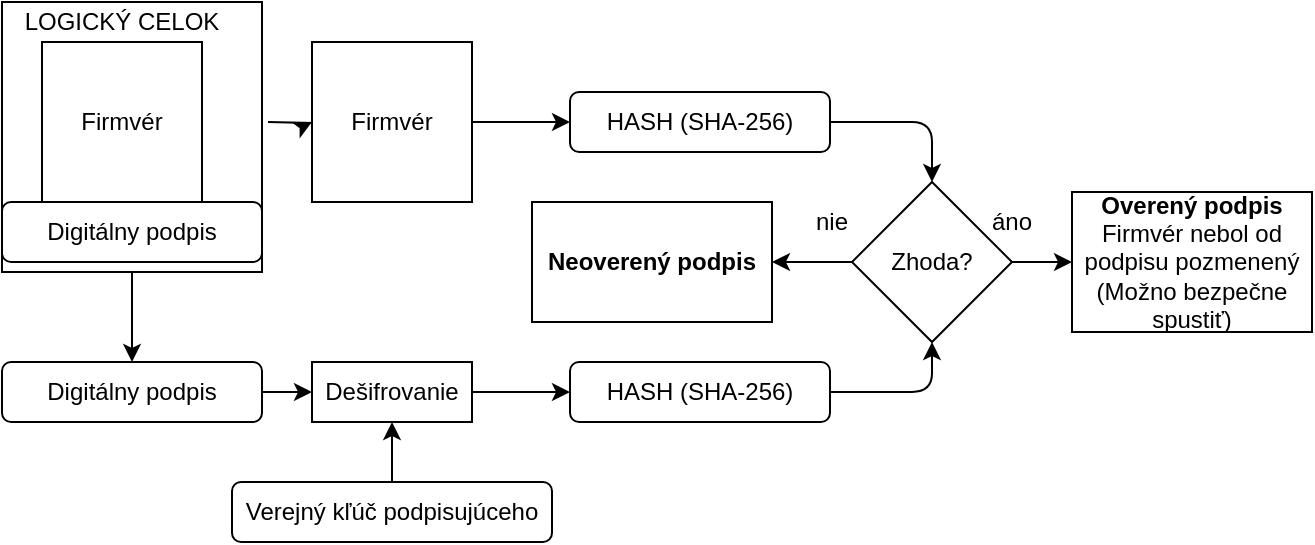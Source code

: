 <mxfile version="14.5.3" type="device"><diagram id="yccmygdlFiEqpJzx5ehj" name="Page-1"><mxGraphModel dx="1102" dy="582" grid="1" gridSize="10" guides="1" tooltips="1" connect="1" arrows="1" fold="1" page="1" pageScale="1" pageWidth="827" pageHeight="1169" math="0" shadow="0"><root><mxCell id="0"/><mxCell id="1" parent="0"/><mxCell id="d63teZUK0hsAOSsfsA5Y-1" value="Digitálny podpis" style="rounded=1;whiteSpace=wrap;html=1;" parent="1" vertex="1"><mxGeometry x="65" y="460" width="130" height="30" as="geometry"/></mxCell><mxCell id="d63teZUK0hsAOSsfsA5Y-2" value="Firmvér" style="whiteSpace=wrap;html=1;aspect=fixed;" parent="1" vertex="1"><mxGeometry x="85" y="380" width="80" height="80" as="geometry"/></mxCell><mxCell id="d63teZUK0hsAOSsfsA5Y-8" value="" style="edgeStyle=orthogonalEdgeStyle;rounded=0;orthogonalLoop=1;jettySize=auto;html=1;" parent="1" source="d63teZUK0hsAOSsfsA5Y-3" target="d63teZUK0hsAOSsfsA5Y-5" edge="1"><mxGeometry relative="1" as="geometry"/></mxCell><mxCell id="d63teZUK0hsAOSsfsA5Y-9" value="" style="edgeStyle=orthogonalEdgeStyle;rounded=0;orthogonalLoop=1;jettySize=auto;html=1;" parent="1" target="d63teZUK0hsAOSsfsA5Y-6" edge="1"><mxGeometry relative="1" as="geometry"><mxPoint x="198" y="420" as="sourcePoint"/></mxGeometry></mxCell><mxCell id="d63teZUK0hsAOSsfsA5Y-3" value="" style="rounded=0;whiteSpace=wrap;html=1;fillColor=none;" parent="1" vertex="1"><mxGeometry x="65" y="360" width="130" height="135" as="geometry"/></mxCell><mxCell id="d63teZUK0hsAOSsfsA5Y-4" value="LOGICKÝ CELOK" style="text;html=1;strokeColor=none;fillColor=none;align=center;verticalAlign=middle;whiteSpace=wrap;rounded=0;" parent="1" vertex="1"><mxGeometry x="75" y="360" width="100" height="20" as="geometry"/></mxCell><mxCell id="d63teZUK0hsAOSsfsA5Y-5" value="Digitálny podpis" style="rounded=1;whiteSpace=wrap;html=1;" parent="1" vertex="1"><mxGeometry x="65" y="540" width="130" height="30" as="geometry"/></mxCell><mxCell id="d63teZUK0hsAOSsfsA5Y-11" value="" style="edgeStyle=orthogonalEdgeStyle;rounded=0;orthogonalLoop=1;jettySize=auto;html=1;" parent="1" source="d63teZUK0hsAOSsfsA5Y-6" target="d63teZUK0hsAOSsfsA5Y-10" edge="1"><mxGeometry relative="1" as="geometry"/></mxCell><mxCell id="d63teZUK0hsAOSsfsA5Y-6" value="Firmvér" style="whiteSpace=wrap;html=1;aspect=fixed;" parent="1" vertex="1"><mxGeometry x="220" y="380" width="80" height="80" as="geometry"/></mxCell><mxCell id="d63teZUK0hsAOSsfsA5Y-10" value="HASH (SHA-256)" style="rounded=1;whiteSpace=wrap;html=1;" parent="1" vertex="1"><mxGeometry x="349" y="405" width="130" height="30" as="geometry"/></mxCell><mxCell id="d63teZUK0hsAOSsfsA5Y-13" value="" style="edgeStyle=orthogonalEdgeStyle;rounded=0;orthogonalLoop=1;jettySize=auto;html=1;" parent="1" source="d63teZUK0hsAOSsfsA5Y-14" target="d63teZUK0hsAOSsfsA5Y-16" edge="1"><mxGeometry relative="1" as="geometry"/></mxCell><mxCell id="d63teZUK0hsAOSsfsA5Y-14" value="Verejný kľúč podpisujúceho" style="rounded=1;whiteSpace=wrap;html=1;" parent="1" vertex="1"><mxGeometry x="180" y="600" width="160" height="30" as="geometry"/></mxCell><mxCell id="d63teZUK0hsAOSsfsA5Y-19" value="" style="edgeStyle=orthogonalEdgeStyle;rounded=0;orthogonalLoop=1;jettySize=auto;html=1;" parent="1" source="d63teZUK0hsAOSsfsA5Y-16" target="d63teZUK0hsAOSsfsA5Y-18" edge="1"><mxGeometry relative="1" as="geometry"/></mxCell><mxCell id="d63teZUK0hsAOSsfsA5Y-16" value="Dešifrovanie" style="rounded=0;whiteSpace=wrap;html=1;" parent="1" vertex="1"><mxGeometry x="220" y="540" width="80" height="30" as="geometry"/></mxCell><mxCell id="d63teZUK0hsAOSsfsA5Y-17" value="" style="endArrow=classic;html=1;exitX=1;exitY=0.5;exitDx=0;exitDy=0;entryX=0;entryY=0.5;entryDx=0;entryDy=0;" parent="1" source="d63teZUK0hsAOSsfsA5Y-5" target="d63teZUK0hsAOSsfsA5Y-16" edge="1"><mxGeometry width="50" height="50" relative="1" as="geometry"><mxPoint x="420" y="440" as="sourcePoint"/><mxPoint x="470" y="390" as="targetPoint"/></mxGeometry></mxCell><mxCell id="d63teZUK0hsAOSsfsA5Y-18" value="HASH (SHA-256)" style="rounded=1;whiteSpace=wrap;html=1;" parent="1" vertex="1"><mxGeometry x="349" y="540" width="130" height="30" as="geometry"/></mxCell><mxCell id="d63teZUK0hsAOSsfsA5Y-27" value="" style="edgeStyle=orthogonalEdgeStyle;rounded=0;orthogonalLoop=1;jettySize=auto;html=1;" parent="1" source="d63teZUK0hsAOSsfsA5Y-20" target="d63teZUK0hsAOSsfsA5Y-26" edge="1"><mxGeometry relative="1" as="geometry"/></mxCell><mxCell id="d63teZUK0hsAOSsfsA5Y-29" value="" style="edgeStyle=orthogonalEdgeStyle;rounded=0;orthogonalLoop=1;jettySize=auto;html=1;" parent="1" source="d63teZUK0hsAOSsfsA5Y-20" target="d63teZUK0hsAOSsfsA5Y-28" edge="1"><mxGeometry relative="1" as="geometry"/></mxCell><mxCell id="d63teZUK0hsAOSsfsA5Y-20" value="Zhoda?" style="rhombus;whiteSpace=wrap;html=1;" parent="1" vertex="1"><mxGeometry x="490" y="450" width="80" height="80" as="geometry"/></mxCell><mxCell id="d63teZUK0hsAOSsfsA5Y-21" value="" style="endArrow=classic;html=1;exitX=1;exitY=0.5;exitDx=0;exitDy=0;entryX=0.5;entryY=1;entryDx=0;entryDy=0;" parent="1" source="d63teZUK0hsAOSsfsA5Y-18" target="d63teZUK0hsAOSsfsA5Y-20" edge="1"><mxGeometry width="50" height="50" relative="1" as="geometry"><mxPoint x="570" y="440" as="sourcePoint"/><mxPoint x="620" y="390" as="targetPoint"/><Array as="points"><mxPoint x="530" y="555"/></Array></mxGeometry></mxCell><mxCell id="d63teZUK0hsAOSsfsA5Y-22" value="" style="endArrow=classic;html=1;exitX=1;exitY=0.5;exitDx=0;exitDy=0;entryX=0.5;entryY=0;entryDx=0;entryDy=0;" parent="1" source="d63teZUK0hsAOSsfsA5Y-10" target="d63teZUK0hsAOSsfsA5Y-20" edge="1"><mxGeometry width="50" height="50" relative="1" as="geometry"><mxPoint x="570" y="440" as="sourcePoint"/><mxPoint x="620" y="390" as="targetPoint"/><Array as="points"><mxPoint x="530" y="420"/></Array></mxGeometry></mxCell><mxCell id="d63teZUK0hsAOSsfsA5Y-24" value="áno" style="text;html=1;strokeColor=none;fillColor=none;align=center;verticalAlign=middle;whiteSpace=wrap;rounded=0;" parent="1" vertex="1"><mxGeometry x="550" y="460" width="40" height="20" as="geometry"/></mxCell><mxCell id="d63teZUK0hsAOSsfsA5Y-25" value="nie" style="text;html=1;strokeColor=none;fillColor=none;align=center;verticalAlign=middle;whiteSpace=wrap;rounded=0;" parent="1" vertex="1"><mxGeometry x="460" y="460" width="40" height="20" as="geometry"/></mxCell><mxCell id="d63teZUK0hsAOSsfsA5Y-26" value="&lt;b&gt;Neoverený podpis&lt;/b&gt;" style="rounded=0;whiteSpace=wrap;html=1;" parent="1" vertex="1"><mxGeometry x="330" y="460" width="120" height="60" as="geometry"/></mxCell><mxCell id="d63teZUK0hsAOSsfsA5Y-28" value="&lt;b&gt;Overený podpis&lt;/b&gt;&lt;br&gt;Firmvér nebol od podpisu pozmenený&lt;br&gt;(Možno bezpečne spustiť)" style="rounded=0;whiteSpace=wrap;html=1;" parent="1" vertex="1"><mxGeometry x="600" y="455" width="120" height="70" as="geometry"/></mxCell></root></mxGraphModel></diagram></mxfile>